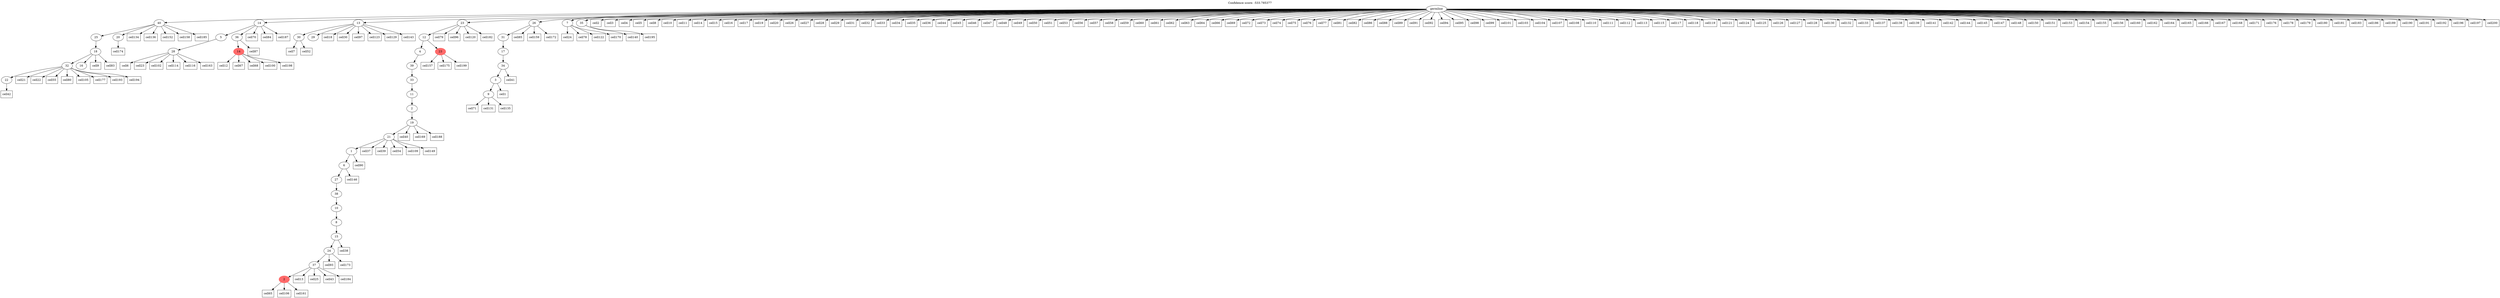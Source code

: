 digraph g {
	"39" -> "40";
	"40" [label="22"];
	"38" -> "39";
	"39" [label="32"];
	"38" -> "41";
	"41" [label="16"];
	"37" -> "38";
	"38" [label="18"];
	"36" -> "37";
	"37" [label="25"];
	"36" -> "42";
	"42" [label="20"];
	"34" -> "35";
	"35" [label="28"];
	"32" -> "33";
	"33" [color=indianred1, style=filled, label="14"];
	"31" -> "32";
	"32" [label="36"];
	"31" -> "34";
	"34" [label="5"];
	"28" -> "29";
	"29" [label="30"];
	"28" -> "30";
	"30" [label="29"];
	"24" -> "25";
	"25" [color=indianred1, style=filled, label="2"];
	"23" -> "24";
	"24" [label="37"];
	"22" -> "23";
	"23" [label="24"];
	"21" -> "22";
	"22" [label="15"];
	"20" -> "21";
	"21" [label="8"];
	"19" -> "20";
	"20" [label="10"];
	"18" -> "19";
	"19" [label="38"];
	"17" -> "18";
	"18" [label="27"];
	"16" -> "17";
	"17" [label="6"];
	"15" -> "16";
	"16" [label="1"];
	"14" -> "15";
	"15" [label="21"];
	"13" -> "14";
	"14" [label="19"];
	"12" -> "13";
	"13" [label="2"];
	"11" -> "12";
	"12" [label="11"];
	"10" -> "11";
	"11" [label="33"];
	"9" -> "10";
	"10" [label="39"];
	"8" -> "9";
	"9" [label="4"];
	"8" -> "26";
	"26" [color=indianred1, style=filled, label="23"];
	"7" -> "8";
	"8" [label="12"];
	"5" -> "6";
	"6" [label="9"];
	"4" -> "5";
	"5" [label="3"];
	"3" -> "4";
	"4" [label="34"];
	"2" -> "3";
	"3" [label="17"];
	"1" -> "2";
	"2" [label="31"];
	"0" -> "1";
	"1" [label="26"];
	"0" -> "7";
	"7" [label="23"];
	"0" -> "27";
	"27" [label="7"];
	"0" -> "28";
	"28" [label="13"];
	"0" -> "31";
	"31" [label="14"];
	"0" -> "36";
	"36" [label="40"];
	"0" -> "43";
	"43" [label="35"];
	"0" [label="germline"];
	"5" -> "cell1";
	"cell1" [shape=box];
	"0" -> "cell2";
	"cell2" [shape=box];
	"0" -> "cell3";
	"cell3" [shape=box];
	"0" -> "cell4";
	"cell4" [shape=box];
	"0" -> "cell5";
	"cell5" [shape=box];
	"35" -> "cell6";
	"cell6" [shape=box];
	"29" -> "cell7";
	"cell7" [shape=box];
	"0" -> "cell8";
	"cell8" [shape=box];
	"38" -> "cell9";
	"cell9" [shape=box];
	"0" -> "cell10";
	"cell10" [shape=box];
	"0" -> "cell11";
	"cell11" [shape=box];
	"33" -> "cell12";
	"cell12" [shape=box];
	"24" -> "cell13";
	"cell13" [shape=box];
	"0" -> "cell14";
	"cell14" [shape=box];
	"0" -> "cell15";
	"cell15" [shape=box];
	"0" -> "cell16";
	"cell16" [shape=box];
	"0" -> "cell17";
	"cell17" [shape=box];
	"28" -> "cell18";
	"cell18" [shape=box];
	"0" -> "cell19";
	"cell19" [shape=box];
	"0" -> "cell20";
	"cell20" [shape=box];
	"39" -> "cell21";
	"cell21" [shape=box];
	"39" -> "cell22";
	"cell22" [shape=box];
	"35" -> "cell23";
	"cell23" [shape=box];
	"27" -> "cell24";
	"cell24" [shape=box];
	"24" -> "cell25";
	"cell25" [shape=box];
	"0" -> "cell26";
	"cell26" [shape=box];
	"0" -> "cell27";
	"cell27" [shape=box];
	"0" -> "cell28";
	"cell28" [shape=box];
	"0" -> "cell29";
	"cell29" [shape=box];
	"28" -> "cell30";
	"cell30" [shape=box];
	"0" -> "cell31";
	"cell31" [shape=box];
	"0" -> "cell32";
	"cell32" [shape=box];
	"0" -> "cell33";
	"cell33" [shape=box];
	"0" -> "cell34";
	"cell34" [shape=box];
	"0" -> "cell35";
	"cell35" [shape=box];
	"0" -> "cell36";
	"cell36" [shape=box];
	"15" -> "cell37";
	"cell37" [shape=box];
	"22" -> "cell38";
	"cell38" [shape=box];
	"15" -> "cell39";
	"cell39" [shape=box];
	"14" -> "cell40";
	"cell40" [shape=box];
	"4" -> "cell41";
	"cell41" [shape=box];
	"40" -> "cell42";
	"cell42" [shape=box];
	"24" -> "cell43";
	"cell43" [shape=box];
	"0" -> "cell44";
	"cell44" [shape=box];
	"0" -> "cell45";
	"cell45" [shape=box];
	"0" -> "cell46";
	"cell46" [shape=box];
	"0" -> "cell47";
	"cell47" [shape=box];
	"0" -> "cell48";
	"cell48" [shape=box];
	"0" -> "cell49";
	"cell49" [shape=box];
	"0" -> "cell50";
	"cell50" [shape=box];
	"0" -> "cell51";
	"cell51" [shape=box];
	"29" -> "cell52";
	"cell52" [shape=box];
	"0" -> "cell53";
	"cell53" [shape=box];
	"15" -> "cell54";
	"cell54" [shape=box];
	"39" -> "cell55";
	"cell55" [shape=box];
	"0" -> "cell56";
	"cell56" [shape=box];
	"0" -> "cell57";
	"cell57" [shape=box];
	"0" -> "cell58";
	"cell58" [shape=box];
	"0" -> "cell59";
	"cell59" [shape=box];
	"0" -> "cell60";
	"cell60" [shape=box];
	"0" -> "cell61";
	"cell61" [shape=box];
	"0" -> "cell62";
	"cell62" [shape=box];
	"0" -> "cell63";
	"cell63" [shape=box];
	"0" -> "cell64";
	"cell64" [shape=box];
	"25" -> "cell65";
	"cell65" [shape=box];
	"0" -> "cell66";
	"cell66" [shape=box];
	"33" -> "cell67";
	"cell67" [shape=box];
	"33" -> "cell68";
	"cell68" [shape=box];
	"0" -> "cell69";
	"cell69" [shape=box];
	"31" -> "cell70";
	"cell70" [shape=box];
	"6" -> "cell71";
	"cell71" [shape=box];
	"0" -> "cell72";
	"cell72" [shape=box];
	"0" -> "cell73";
	"cell73" [shape=box];
	"0" -> "cell74";
	"cell74" [shape=box];
	"0" -> "cell75";
	"cell75" [shape=box];
	"0" -> "cell76";
	"cell76" [shape=box];
	"0" -> "cell77";
	"cell77" [shape=box];
	"27" -> "cell78";
	"cell78" [shape=box];
	"7" -> "cell79";
	"cell79" [shape=box];
	"39" -> "cell80";
	"cell80" [shape=box];
	"0" -> "cell81";
	"cell81" [shape=box];
	"0" -> "cell82";
	"cell82" [shape=box];
	"38" -> "cell83";
	"cell83" [shape=box];
	"31" -> "cell84";
	"cell84" [shape=box];
	"1" -> "cell85";
	"cell85" [shape=box];
	"0" -> "cell86";
	"cell86" [shape=box];
	"32" -> "cell87";
	"cell87" [shape=box];
	"0" -> "cell88";
	"cell88" [shape=box];
	"0" -> "cell89";
	"cell89" [shape=box];
	"16" -> "cell90";
	"cell90" [shape=box];
	"0" -> "cell91";
	"cell91" [shape=box];
	"0" -> "cell92";
	"cell92" [shape=box];
	"23" -> "cell93";
	"cell93" [shape=box];
	"0" -> "cell94";
	"cell94" [shape=box];
	"0" -> "cell95";
	"cell95" [shape=box];
	"7" -> "cell96";
	"cell96" [shape=box];
	"28" -> "cell97";
	"cell97" [shape=box];
	"0" -> "cell98";
	"cell98" [shape=box];
	"0" -> "cell99";
	"cell99" [shape=box];
	"33" -> "cell100";
	"cell100" [shape=box];
	"0" -> "cell101";
	"cell101" [shape=box];
	"35" -> "cell102";
	"cell102" [shape=box];
	"0" -> "cell103";
	"cell103" [shape=box];
	"0" -> "cell104";
	"cell104" [shape=box];
	"39" -> "cell105";
	"cell105" [shape=box];
	"25" -> "cell106";
	"cell106" [shape=box];
	"0" -> "cell107";
	"cell107" [shape=box];
	"0" -> "cell108";
	"cell108" [shape=box];
	"15" -> "cell109";
	"cell109" [shape=box];
	"0" -> "cell110";
	"cell110" [shape=box];
	"0" -> "cell111";
	"cell111" [shape=box];
	"0" -> "cell112";
	"cell112" [shape=box];
	"0" -> "cell113";
	"cell113" [shape=box];
	"35" -> "cell114";
	"cell114" [shape=box];
	"0" -> "cell115";
	"cell115" [shape=box];
	"35" -> "cell116";
	"cell116" [shape=box];
	"0" -> "cell117";
	"cell117" [shape=box];
	"0" -> "cell118";
	"cell118" [shape=box];
	"0" -> "cell119";
	"cell119" [shape=box];
	"7" -> "cell120";
	"cell120" [shape=box];
	"0" -> "cell121";
	"cell121" [shape=box];
	"27" -> "cell122";
	"cell122" [shape=box];
	"28" -> "cell123";
	"cell123" [shape=box];
	"0" -> "cell124";
	"cell124" [shape=box];
	"0" -> "cell125";
	"cell125" [shape=box];
	"0" -> "cell126";
	"cell126" [shape=box];
	"0" -> "cell127";
	"cell127" [shape=box];
	"0" -> "cell128";
	"cell128" [shape=box];
	"28" -> "cell129";
	"cell129" [shape=box];
	"0" -> "cell130";
	"cell130" [shape=box];
	"6" -> "cell131";
	"cell131" [shape=box];
	"0" -> "cell132";
	"cell132" [shape=box];
	"0" -> "cell133";
	"cell133" [shape=box];
	"36" -> "cell134";
	"cell134" [shape=box];
	"6" -> "cell135";
	"cell135" [shape=box];
	"36" -> "cell136";
	"cell136" [shape=box];
	"0" -> "cell137";
	"cell137" [shape=box];
	"0" -> "cell138";
	"cell138" [shape=box];
	"0" -> "cell139";
	"cell139" [shape=box];
	"43" -> "cell140";
	"cell140" [shape=box];
	"0" -> "cell141";
	"cell141" [shape=box];
	"0" -> "cell142";
	"cell142" [shape=box];
	"28" -> "cell143";
	"cell143" [shape=box];
	"0" -> "cell144";
	"cell144" [shape=box];
	"0" -> "cell145";
	"cell145" [shape=box];
	"17" -> "cell146";
	"cell146" [shape=box];
	"0" -> "cell147";
	"cell147" [shape=box];
	"0" -> "cell148";
	"cell148" [shape=box];
	"15" -> "cell149";
	"cell149" [shape=box];
	"0" -> "cell150";
	"cell150" [shape=box];
	"0" -> "cell151";
	"cell151" [shape=box];
	"36" -> "cell152";
	"cell152" [shape=box];
	"0" -> "cell153";
	"cell153" [shape=box];
	"0" -> "cell154";
	"cell154" [shape=box];
	"0" -> "cell155";
	"cell155" [shape=box];
	"0" -> "cell156";
	"cell156" [shape=box];
	"26" -> "cell157";
	"cell157" [shape=box];
	"36" -> "cell158";
	"cell158" [shape=box];
	"1" -> "cell159";
	"cell159" [shape=box];
	"0" -> "cell160";
	"cell160" [shape=box];
	"25" -> "cell161";
	"cell161" [shape=box];
	"0" -> "cell162";
	"cell162" [shape=box];
	"35" -> "cell163";
	"cell163" [shape=box];
	"0" -> "cell164";
	"cell164" [shape=box];
	"0" -> "cell165";
	"cell165" [shape=box];
	"0" -> "cell166";
	"cell166" [shape=box];
	"0" -> "cell167";
	"cell167" [shape=box];
	"0" -> "cell168";
	"cell168" [shape=box];
	"14" -> "cell169";
	"cell169" [shape=box];
	"27" -> "cell170";
	"cell170" [shape=box];
	"0" -> "cell171";
	"cell171" [shape=box];
	"1" -> "cell172";
	"cell172" [shape=box];
	"23" -> "cell173";
	"cell173" [shape=box];
	"42" -> "cell174";
	"cell174" [shape=box];
	"26" -> "cell175";
	"cell175" [shape=box];
	"0" -> "cell176";
	"cell176" [shape=box];
	"39" -> "cell177";
	"cell177" [shape=box];
	"0" -> "cell178";
	"cell178" [shape=box];
	"0" -> "cell179";
	"cell179" [shape=box];
	"0" -> "cell180";
	"cell180" [shape=box];
	"0" -> "cell181";
	"cell181" [shape=box];
	"7" -> "cell182";
	"cell182" [shape=box];
	"0" -> "cell183";
	"cell183" [shape=box];
	"24" -> "cell184";
	"cell184" [shape=box];
	"36" -> "cell185";
	"cell185" [shape=box];
	"0" -> "cell186";
	"cell186" [shape=box];
	"31" -> "cell187";
	"cell187" [shape=box];
	"14" -> "cell188";
	"cell188" [shape=box];
	"0" -> "cell189";
	"cell189" [shape=box];
	"0" -> "cell190";
	"cell190" [shape=box];
	"0" -> "cell191";
	"cell191" [shape=box];
	"0" -> "cell192";
	"cell192" [shape=box];
	"39" -> "cell193";
	"cell193" [shape=box];
	"39" -> "cell194";
	"cell194" [shape=box];
	"43" -> "cell195";
	"cell195" [shape=box];
	"0" -> "cell196";
	"cell196" [shape=box];
	"0" -> "cell197";
	"cell197" [shape=box];
	"33" -> "cell198";
	"cell198" [shape=box];
	"26" -> "cell199";
	"cell199" [shape=box];
	"0" -> "cell200";
	"cell200" [shape=box];
	labelloc="t";
	label="Confidence score: -533.785377";
}
